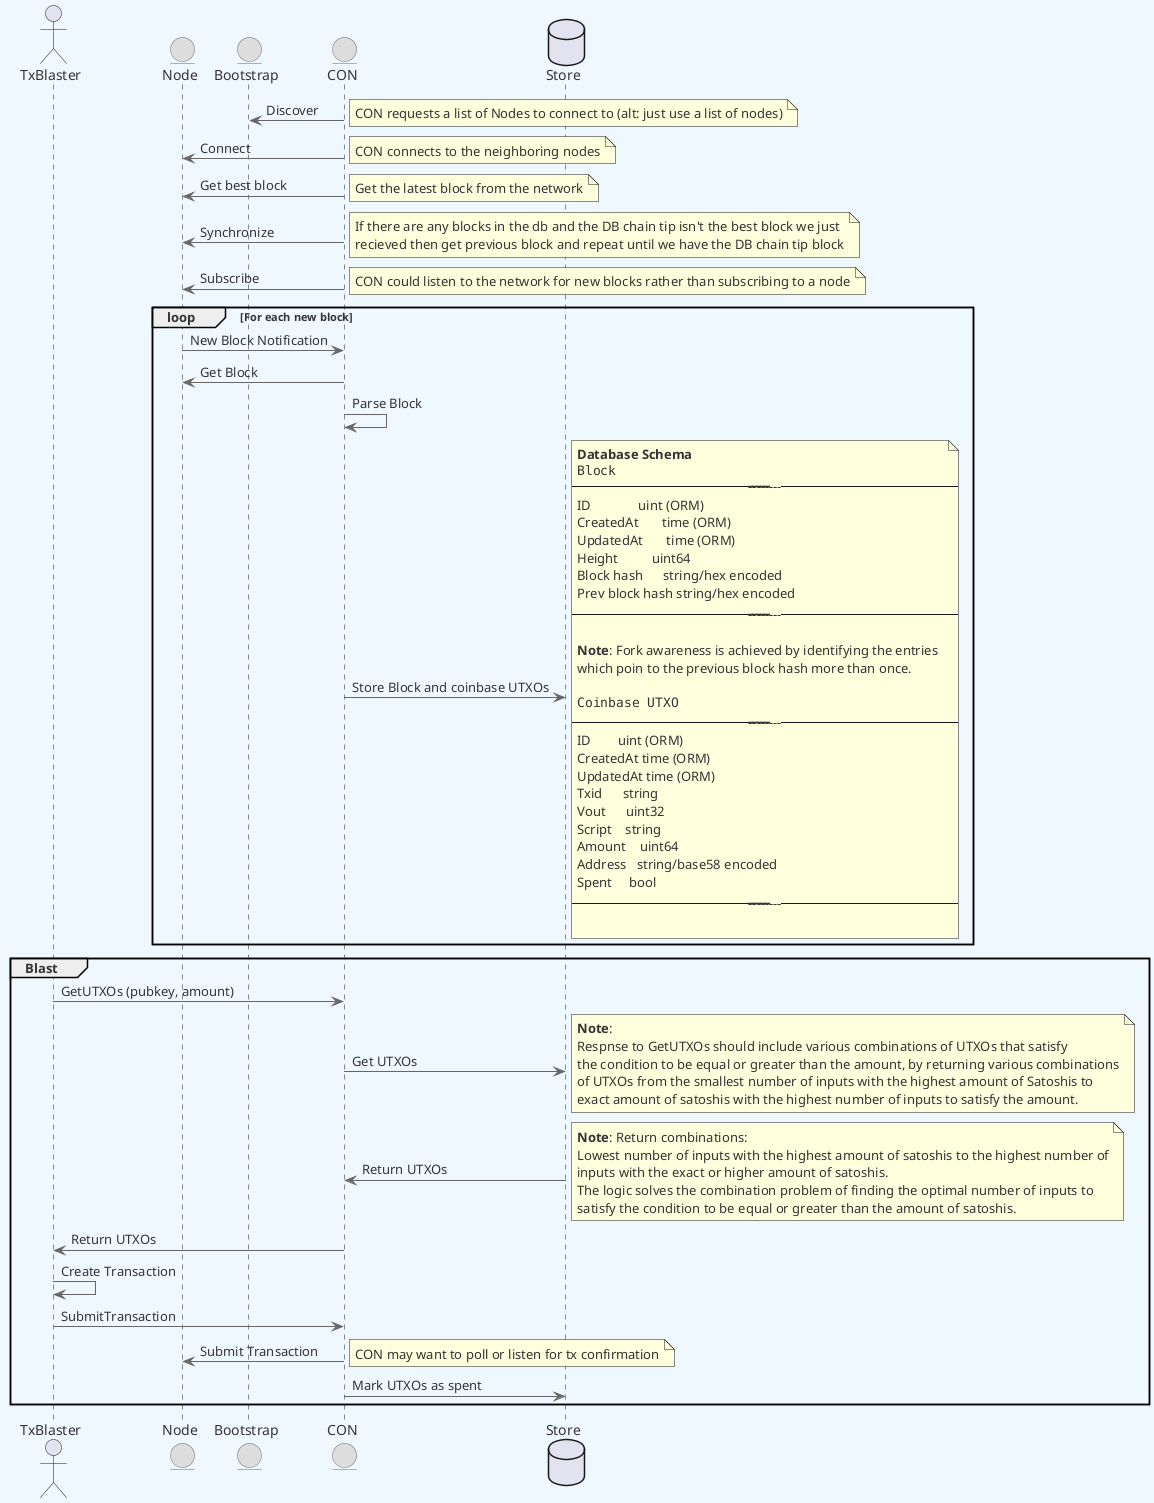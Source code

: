 @startuml Coinbase Overlay Node Service
skinparam backgroundColor #F0F8FF
skinparam defaultFontColor #333333
skinparam arrowColor #666666

' Define borders for all elements
skinparam entity {
  BorderColor #666666
  BackgroundColor #DDDDDD
}

skinparam control {
  BorderColor #666666
  BackgroundColor #DDDDDD
}

skinparam participant {
  BorderColor #666666
  BackgroundColor #DDDDDD
}



actor TxBlaster
entity Node
entity Bootstrap
entity CON
database Store

CON -> Bootstrap: Discover
note right
  CON requests a list of Nodes to connect to (alt: just use a list of nodes)
end note

CON -> Node: Connect
note right
  CON connects to the neighboring nodes
end note
CON -> Node: Get best block
note right
  Get the latest block from the network
end note
CON -> Node: Synchronize
note right
  If there are any blocks in the db and the DB chain tip isn't the best block we just
  recieved then get previous block and repeat until we have the DB chain tip block
end note

CON -> Node: Subscribe
note right
  CON could listen to the network for new blocks rather than subscribing to a node
end note

loop For each new block
  Node -> CON: New Block Notification
  CON -> Node: Get Block
  CON -> CON: Parse Block
  CON -> Store: Store Block and coinbase UTXOs
note right
  <b>Database Schema</b>
  <code>
  Block
  --------------------------------
  ID              uint (ORM)
  CreatedAt       time (ORM)
  UpdatedAt       time (ORM)
  Height          uint64
  Block hash      string/hex encoded
  Prev block hash string/hex encoded
  --------------------------------

  <b>Note</b>: Fork awareness is achieved by identifying the entries
  which poin to the previous block hash more than once.

  <code>
  Coinbase UTXO
  --------------------------------
  ID        uint (ORM)
  CreatedAt time (ORM)
  UpdatedAt time (ORM)
  Txid      string
  Vout      uint32
  Script    string
  Amount    uint64
  Address   string/base58 encoded
  Spent     bool
  --------------------------------

end note
end

group Blast
TxBlaster -> CON: GetUTXOs (pubkey, amount)
CON -> Store: Get UTXOs
note right
  <b>Note</b>:
  Respnse to GetUTXOs should include various combinations of UTXOs that satisfy
  the condition to be equal or greater than the amount, by returning various combinations
  of UTXOs from the smallest number of inputs with the highest amount of Satoshis to
  exact amount of satoshis with the highest number of inputs to satisfy the amount.
end note
Store -> CON: Return UTXOs
note right
  <b>Note</b>: Return combinations:
  Lowest number of inputs with the highest amount of satoshis to the highest number of
  inputs with the exact or higher amount of satoshis.
  The logic solves the combination problem of finding the optimal number of inputs to
  satisfy the condition to be equal or greater than the amount of satoshis.
end note
CON -> TxBlaster: Return UTXOs

TxBlaster -> TxBlaster: Create Transaction

TxBlaster -> CON: SubmitTransaction
CON -> Node: Submit Transaction
note right
  CON may want to poll or listen for tx confirmation
end note
CON -> Store: Mark UTXOs as spent
end




@enduml
